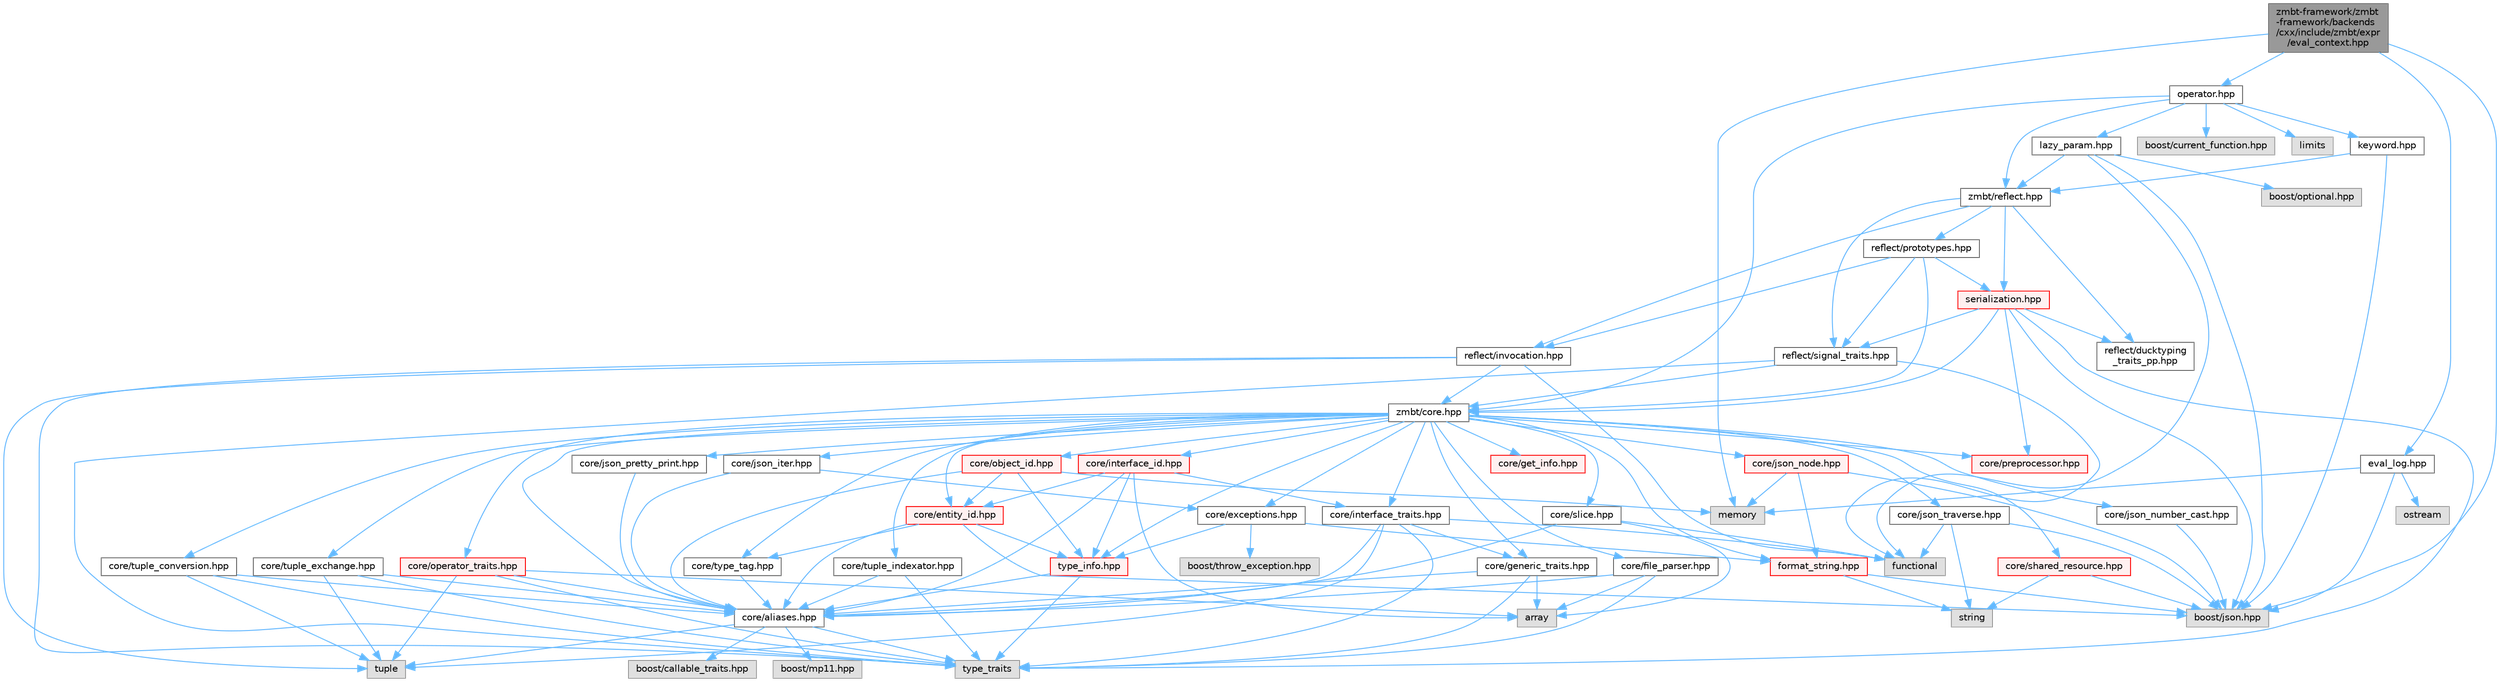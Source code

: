 digraph "zmbt-framework/zmbt-framework/backends/cxx/include/zmbt/expr/eval_context.hpp"
{
 // LATEX_PDF_SIZE
  bgcolor="transparent";
  edge [fontname=Helvetica,fontsize=10,labelfontname=Helvetica,labelfontsize=10];
  node [fontname=Helvetica,fontsize=10,shape=box,height=0.2,width=0.4];
  Node1 [id="Node000001",label="zmbt-framework/zmbt\l-framework/backends\l/cxx/include/zmbt/expr\l/eval_context.hpp",height=0.2,width=0.4,color="gray40", fillcolor="grey60", style="filled", fontcolor="black",tooltip=" "];
  Node1 -> Node2 [id="edge1_Node000001_Node000002",color="steelblue1",style="solid",tooltip=" "];
  Node2 [id="Node000002",label="memory",height=0.2,width=0.4,color="grey60", fillcolor="#E0E0E0", style="filled",tooltip=" "];
  Node1 -> Node3 [id="edge2_Node000001_Node000003",color="steelblue1",style="solid",tooltip=" "];
  Node3 [id="Node000003",label="boost/json.hpp",height=0.2,width=0.4,color="grey60", fillcolor="#E0E0E0", style="filled",tooltip=" "];
  Node1 -> Node4 [id="edge3_Node000001_Node000004",color="steelblue1",style="solid",tooltip=" "];
  Node4 [id="Node000004",label="operator.hpp",height=0.2,width=0.4,color="grey40", fillcolor="white", style="filled",URL="$operator_8hpp.html",tooltip=" "];
  Node4 -> Node5 [id="edge4_Node000004_Node000005",color="steelblue1",style="solid",tooltip=" "];
  Node5 [id="Node000005",label="limits",height=0.2,width=0.4,color="grey60", fillcolor="#E0E0E0", style="filled",tooltip=" "];
  Node4 -> Node6 [id="edge5_Node000004_Node000006",color="steelblue1",style="solid",tooltip=" "];
  Node6 [id="Node000006",label="zmbt/core.hpp",height=0.2,width=0.4,color="grey40", fillcolor="white", style="filled",URL="$core_8hpp.html",tooltip=" "];
  Node6 -> Node7 [id="edge6_Node000006_Node000007",color="steelblue1",style="solid",tooltip=" "];
  Node7 [id="Node000007",label="core/aliases.hpp",height=0.2,width=0.4,color="grey40", fillcolor="white", style="filled",URL="$aliases_8hpp.html",tooltip=" "];
  Node7 -> Node8 [id="edge7_Node000007_Node000008",color="steelblue1",style="solid",tooltip=" "];
  Node8 [id="Node000008",label="type_traits",height=0.2,width=0.4,color="grey60", fillcolor="#E0E0E0", style="filled",tooltip=" "];
  Node7 -> Node9 [id="edge8_Node000007_Node000009",color="steelblue1",style="solid",tooltip=" "];
  Node9 [id="Node000009",label="tuple",height=0.2,width=0.4,color="grey60", fillcolor="#E0E0E0", style="filled",tooltip=" "];
  Node7 -> Node10 [id="edge9_Node000007_Node000010",color="steelblue1",style="solid",tooltip=" "];
  Node10 [id="Node000010",label="boost/callable_traits.hpp",height=0.2,width=0.4,color="grey60", fillcolor="#E0E0E0", style="filled",tooltip=" "];
  Node7 -> Node11 [id="edge10_Node000007_Node000011",color="steelblue1",style="solid",tooltip=" "];
  Node11 [id="Node000011",label="boost/mp11.hpp",height=0.2,width=0.4,color="grey60", fillcolor="#E0E0E0", style="filled",tooltip=" "];
  Node6 -> Node12 [id="edge11_Node000006_Node000012",color="steelblue1",style="solid",tooltip=" "];
  Node12 [id="Node000012",label="core/exceptions.hpp",height=0.2,width=0.4,color="grey40", fillcolor="white", style="filled",URL="$core_2exceptions_8hpp.html",tooltip=" "];
  Node12 -> Node13 [id="edge12_Node000012_Node000013",color="steelblue1",style="solid",tooltip=" "];
  Node13 [id="Node000013",label="boost/throw_exception.hpp",height=0.2,width=0.4,color="grey60", fillcolor="#E0E0E0", style="filled",tooltip=" "];
  Node12 -> Node14 [id="edge13_Node000012_Node000014",color="steelblue1",style="solid",tooltip=" "];
  Node14 [id="Node000014",label="format_string.hpp",height=0.2,width=0.4,color="red", fillcolor="#FFF0F0", style="filled",URL="$format__string_8hpp.html",tooltip=" "];
  Node14 -> Node3 [id="edge14_Node000014_Node000003",color="steelblue1",style="solid",tooltip=" "];
  Node14 -> Node15 [id="edge15_Node000014_Node000015",color="steelblue1",style="solid",tooltip=" "];
  Node15 [id="Node000015",label="string",height=0.2,width=0.4,color="grey60", fillcolor="#E0E0E0", style="filled",tooltip=" "];
  Node12 -> Node17 [id="edge16_Node000012_Node000017",color="steelblue1",style="solid",tooltip=" "];
  Node17 [id="Node000017",label="type_info.hpp",height=0.2,width=0.4,color="red", fillcolor="#FFF0F0", style="filled",URL="$type__info_8hpp.html",tooltip=" "];
  Node17 -> Node8 [id="edge17_Node000017_Node000008",color="steelblue1",style="solid",tooltip=" "];
  Node17 -> Node7 [id="edge18_Node000017_Node000007",color="steelblue1",style="solid",tooltip=" "];
  Node6 -> Node19 [id="edge19_Node000006_Node000019",color="steelblue1",style="solid",tooltip=" "];
  Node19 [id="Node000019",label="core/file_parser.hpp",height=0.2,width=0.4,color="grey40", fillcolor="white", style="filled",URL="$file__parser_8hpp.html",tooltip=" "];
  Node19 -> Node20 [id="edge20_Node000019_Node000020",color="steelblue1",style="solid",tooltip=" "];
  Node20 [id="Node000020",label="array",height=0.2,width=0.4,color="grey60", fillcolor="#E0E0E0", style="filled",tooltip=" "];
  Node19 -> Node8 [id="edge21_Node000019_Node000008",color="steelblue1",style="solid",tooltip=" "];
  Node19 -> Node7 [id="edge22_Node000019_Node000007",color="steelblue1",style="solid",tooltip=" "];
  Node6 -> Node14 [id="edge23_Node000006_Node000014",color="steelblue1",style="solid",tooltip=" "];
  Node6 -> Node21 [id="edge24_Node000006_Node000021",color="steelblue1",style="solid",tooltip=" "];
  Node21 [id="Node000021",label="core/generic_traits.hpp",height=0.2,width=0.4,color="grey40", fillcolor="white", style="filled",URL="$generic__traits_8hpp.html",tooltip=" "];
  Node21 -> Node8 [id="edge25_Node000021_Node000008",color="steelblue1",style="solid",tooltip=" "];
  Node21 -> Node20 [id="edge26_Node000021_Node000020",color="steelblue1",style="solid",tooltip=" "];
  Node21 -> Node7 [id="edge27_Node000021_Node000007",color="steelblue1",style="solid",tooltip=" "];
  Node6 -> Node22 [id="edge28_Node000006_Node000022",color="steelblue1",style="solid",tooltip=" "];
  Node22 [id="Node000022",label="core/get_info.hpp",height=0.2,width=0.4,color="red", fillcolor="#FFF0F0", style="filled",URL="$get__info_8hpp.html",tooltip=" "];
  Node6 -> Node24 [id="edge29_Node000006_Node000024",color="steelblue1",style="solid",tooltip=" "];
  Node24 [id="Node000024",label="core/interface_traits.hpp",height=0.2,width=0.4,color="grey40", fillcolor="white", style="filled",URL="$interface__traits_8hpp.html",tooltip=" "];
  Node24 -> Node25 [id="edge30_Node000024_Node000025",color="steelblue1",style="solid",tooltip=" "];
  Node25 [id="Node000025",label="functional",height=0.2,width=0.4,color="grey60", fillcolor="#E0E0E0", style="filled",tooltip=" "];
  Node24 -> Node9 [id="edge31_Node000024_Node000009",color="steelblue1",style="solid",tooltip=" "];
  Node24 -> Node8 [id="edge32_Node000024_Node000008",color="steelblue1",style="solid",tooltip=" "];
  Node24 -> Node7 [id="edge33_Node000024_Node000007",color="steelblue1",style="solid",tooltip=" "];
  Node24 -> Node21 [id="edge34_Node000024_Node000021",color="steelblue1",style="solid",tooltip=" "];
  Node6 -> Node26 [id="edge35_Node000006_Node000026",color="steelblue1",style="solid",tooltip=" "];
  Node26 [id="Node000026",label="core/json_iter.hpp",height=0.2,width=0.4,color="grey40", fillcolor="white", style="filled",URL="$json__iter_8hpp.html",tooltip=" "];
  Node26 -> Node7 [id="edge36_Node000026_Node000007",color="steelblue1",style="solid",tooltip=" "];
  Node26 -> Node12 [id="edge37_Node000026_Node000012",color="steelblue1",style="solid",tooltip=" "];
  Node6 -> Node27 [id="edge38_Node000006_Node000027",color="steelblue1",style="solid",tooltip=" "];
  Node27 [id="Node000027",label="core/json_node.hpp",height=0.2,width=0.4,color="red", fillcolor="#FFF0F0", style="filled",URL="$json__node_8hpp.html",tooltip=" "];
  Node27 -> Node3 [id="edge39_Node000027_Node000003",color="steelblue1",style="solid",tooltip=" "];
  Node27 -> Node2 [id="edge40_Node000027_Node000002",color="steelblue1",style="solid",tooltip=" "];
  Node27 -> Node14 [id="edge41_Node000027_Node000014",color="steelblue1",style="solid",tooltip=" "];
  Node6 -> Node30 [id="edge42_Node000006_Node000030",color="steelblue1",style="solid",tooltip=" "];
  Node30 [id="Node000030",label="core/json_number_cast.hpp",height=0.2,width=0.4,color="grey40", fillcolor="white", style="filled",URL="$json__number__cast_8hpp.html",tooltip=" "];
  Node30 -> Node3 [id="edge43_Node000030_Node000003",color="steelblue1",style="solid",tooltip=" "];
  Node6 -> Node31 [id="edge44_Node000006_Node000031",color="steelblue1",style="solid",tooltip=" "];
  Node31 [id="Node000031",label="core/json_traverse.hpp",height=0.2,width=0.4,color="grey40", fillcolor="white", style="filled",URL="$json__traverse_8hpp.html",tooltip=" "];
  Node31 -> Node25 [id="edge45_Node000031_Node000025",color="steelblue1",style="solid",tooltip=" "];
  Node31 -> Node15 [id="edge46_Node000031_Node000015",color="steelblue1",style="solid",tooltip=" "];
  Node31 -> Node3 [id="edge47_Node000031_Node000003",color="steelblue1",style="solid",tooltip=" "];
  Node6 -> Node32 [id="edge48_Node000006_Node000032",color="steelblue1",style="solid",tooltip=" "];
  Node32 [id="Node000032",label="core/json_pretty_print.hpp",height=0.2,width=0.4,color="grey40", fillcolor="white", style="filled",URL="$json__pretty__print_8hpp.html",tooltip=" "];
  Node32 -> Node7 [id="edge49_Node000032_Node000007",color="steelblue1",style="solid",tooltip=" "];
  Node6 -> Node33 [id="edge50_Node000006_Node000033",color="steelblue1",style="solid",tooltip=" "];
  Node33 [id="Node000033",label="core/slice.hpp",height=0.2,width=0.4,color="grey40", fillcolor="white", style="filled",URL="$slice_8hpp.html",tooltip=" "];
  Node33 -> Node20 [id="edge51_Node000033_Node000020",color="steelblue1",style="solid",tooltip=" "];
  Node33 -> Node25 [id="edge52_Node000033_Node000025",color="steelblue1",style="solid",tooltip=" "];
  Node33 -> Node7 [id="edge53_Node000033_Node000007",color="steelblue1",style="solid",tooltip=" "];
  Node6 -> Node34 [id="edge54_Node000006_Node000034",color="steelblue1",style="solid",tooltip=" "];
  Node34 [id="Node000034",label="core/preprocessor.hpp",height=0.2,width=0.4,color="red", fillcolor="#FFF0F0", style="filled",URL="$preprocessor_8hpp.html",tooltip="type traits to check serialization compatibility"];
  Node6 -> Node36 [id="edge55_Node000006_Node000036",color="steelblue1",style="solid",tooltip=" "];
  Node36 [id="Node000036",label="core/operator_traits.hpp",height=0.2,width=0.4,color="red", fillcolor="#FFF0F0", style="filled",URL="$operator__traits_8hpp.html",tooltip=" "];
  Node36 -> Node20 [id="edge56_Node000036_Node000020",color="steelblue1",style="solid",tooltip=" "];
  Node36 -> Node8 [id="edge57_Node000036_Node000008",color="steelblue1",style="solid",tooltip=" "];
  Node36 -> Node9 [id="edge58_Node000036_Node000009",color="steelblue1",style="solid",tooltip=" "];
  Node36 -> Node7 [id="edge59_Node000036_Node000007",color="steelblue1",style="solid",tooltip=" "];
  Node6 -> Node43 [id="edge60_Node000006_Node000043",color="steelblue1",style="solid",tooltip=" "];
  Node43 [id="Node000043",label="core/shared_resource.hpp",height=0.2,width=0.4,color="red", fillcolor="#FFF0F0", style="filled",URL="$shared__resource_8hpp.html",tooltip=" "];
  Node43 -> Node3 [id="edge61_Node000043_Node000003",color="steelblue1",style="solid",tooltip=" "];
  Node43 -> Node15 [id="edge62_Node000043_Node000015",color="steelblue1",style="solid",tooltip=" "];
  Node6 -> Node44 [id="edge63_Node000006_Node000044",color="steelblue1",style="solid",tooltip=" "];
  Node44 [id="Node000044",label="core/tuple_conversion.hpp",height=0.2,width=0.4,color="grey40", fillcolor="white", style="filled",URL="$tuple__conversion_8hpp.html",tooltip=" "];
  Node44 -> Node9 [id="edge64_Node000044_Node000009",color="steelblue1",style="solid",tooltip=" "];
  Node44 -> Node8 [id="edge65_Node000044_Node000008",color="steelblue1",style="solid",tooltip=" "];
  Node44 -> Node7 [id="edge66_Node000044_Node000007",color="steelblue1",style="solid",tooltip=" "];
  Node6 -> Node45 [id="edge67_Node000006_Node000045",color="steelblue1",style="solid",tooltip=" "];
  Node45 [id="Node000045",label="core/tuple_exchange.hpp",height=0.2,width=0.4,color="grey40", fillcolor="white", style="filled",URL="$tuple__exchange_8hpp.html",tooltip=" "];
  Node45 -> Node9 [id="edge68_Node000045_Node000009",color="steelblue1",style="solid",tooltip=" "];
  Node45 -> Node8 [id="edge69_Node000045_Node000008",color="steelblue1",style="solid",tooltip=" "];
  Node45 -> Node7 [id="edge70_Node000045_Node000007",color="steelblue1",style="solid",tooltip=" "];
  Node6 -> Node46 [id="edge71_Node000006_Node000046",color="steelblue1",style="solid",tooltip=" "];
  Node46 [id="Node000046",label="core/tuple_indexator.hpp",height=0.2,width=0.4,color="grey40", fillcolor="white", style="filled",URL="$tuple__indexator_8hpp.html",tooltip=" "];
  Node46 -> Node8 [id="edge72_Node000046_Node000008",color="steelblue1",style="solid",tooltip=" "];
  Node46 -> Node7 [id="edge73_Node000046_Node000007",color="steelblue1",style="solid",tooltip=" "];
  Node6 -> Node17 [id="edge74_Node000006_Node000017",color="steelblue1",style="solid",tooltip=" "];
  Node6 -> Node47 [id="edge75_Node000006_Node000047",color="steelblue1",style="solid",tooltip=" "];
  Node47 [id="Node000047",label="core/type_tag.hpp",height=0.2,width=0.4,color="grey40", fillcolor="white", style="filled",URL="$type__tag_8hpp.html",tooltip=" "];
  Node47 -> Node7 [id="edge76_Node000047_Node000007",color="steelblue1",style="solid",tooltip=" "];
  Node6 -> Node48 [id="edge77_Node000006_Node000048",color="steelblue1",style="solid",tooltip=" "];
  Node48 [id="Node000048",label="core/entity_id.hpp",height=0.2,width=0.4,color="red", fillcolor="#FFF0F0", style="filled",URL="$entity__id_8hpp.html",tooltip=" "];
  Node48 -> Node3 [id="edge78_Node000048_Node000003",color="steelblue1",style="solid",tooltip=" "];
  Node48 -> Node7 [id="edge79_Node000048_Node000007",color="steelblue1",style="solid",tooltip=" "];
  Node48 -> Node47 [id="edge80_Node000048_Node000047",color="steelblue1",style="solid",tooltip=" "];
  Node48 -> Node17 [id="edge81_Node000048_Node000017",color="steelblue1",style="solid",tooltip=" "];
  Node6 -> Node51 [id="edge82_Node000006_Node000051",color="steelblue1",style="solid",tooltip=" "];
  Node51 [id="Node000051",label="core/interface_id.hpp",height=0.2,width=0.4,color="red", fillcolor="#FFF0F0", style="filled",URL="$interface__id_8hpp.html",tooltip=" "];
  Node51 -> Node20 [id="edge83_Node000051_Node000020",color="steelblue1",style="solid",tooltip=" "];
  Node51 -> Node7 [id="edge84_Node000051_Node000007",color="steelblue1",style="solid",tooltip=" "];
  Node51 -> Node48 [id="edge85_Node000051_Node000048",color="steelblue1",style="solid",tooltip=" "];
  Node51 -> Node24 [id="edge86_Node000051_Node000024",color="steelblue1",style="solid",tooltip=" "];
  Node51 -> Node17 [id="edge87_Node000051_Node000017",color="steelblue1",style="solid",tooltip=" "];
  Node6 -> Node55 [id="edge88_Node000006_Node000055",color="steelblue1",style="solid",tooltip=" "];
  Node55 [id="Node000055",label="core/object_id.hpp",height=0.2,width=0.4,color="red", fillcolor="#FFF0F0", style="filled",URL="$object__id_8hpp.html",tooltip=" "];
  Node55 -> Node2 [id="edge89_Node000055_Node000002",color="steelblue1",style="solid",tooltip=" "];
  Node55 -> Node7 [id="edge90_Node000055_Node000007",color="steelblue1",style="solid",tooltip=" "];
  Node55 -> Node48 [id="edge91_Node000055_Node000048",color="steelblue1",style="solid",tooltip=" "];
  Node55 -> Node17 [id="edge92_Node000055_Node000017",color="steelblue1",style="solid",tooltip=" "];
  Node4 -> Node56 [id="edge93_Node000004_Node000056",color="steelblue1",style="solid",tooltip=" "];
  Node56 [id="Node000056",label="zmbt/reflect.hpp",height=0.2,width=0.4,color="grey40", fillcolor="white", style="filled",URL="$reflect_8hpp.html",tooltip=" "];
  Node56 -> Node57 [id="edge94_Node000056_Node000057",color="steelblue1",style="solid",tooltip=" "];
  Node57 [id="Node000057",label="reflect/ducktyping\l_traits_pp.hpp",height=0.2,width=0.4,color="grey40", fillcolor="white", style="filled",URL="$ducktyping__traits__pp_8hpp.html",tooltip=" "];
  Node56 -> Node58 [id="edge95_Node000056_Node000058",color="steelblue1",style="solid",tooltip=" "];
  Node58 [id="Node000058",label="reflect/signal_traits.hpp",height=0.2,width=0.4,color="grey40", fillcolor="white", style="filled",URL="$signal__traits_8hpp.html",tooltip=" "];
  Node58 -> Node25 [id="edge96_Node000058_Node000025",color="steelblue1",style="solid",tooltip=" "];
  Node58 -> Node8 [id="edge97_Node000058_Node000008",color="steelblue1",style="solid",tooltip=" "];
  Node58 -> Node6 [id="edge98_Node000058_Node000006",color="steelblue1",style="solid",tooltip=" "];
  Node56 -> Node59 [id="edge99_Node000056_Node000059",color="steelblue1",style="solid",tooltip=" "];
  Node59 [id="Node000059",label="reflect/invocation.hpp",height=0.2,width=0.4,color="grey40", fillcolor="white", style="filled",URL="$invocation_8hpp.html",tooltip=" "];
  Node59 -> Node25 [id="edge100_Node000059_Node000025",color="steelblue1",style="solid",tooltip=" "];
  Node59 -> Node9 [id="edge101_Node000059_Node000009",color="steelblue1",style="solid",tooltip=" "];
  Node59 -> Node8 [id="edge102_Node000059_Node000008",color="steelblue1",style="solid",tooltip=" "];
  Node59 -> Node6 [id="edge103_Node000059_Node000006",color="steelblue1",style="solid",tooltip=" "];
  Node56 -> Node60 [id="edge104_Node000056_Node000060",color="steelblue1",style="solid",tooltip=" "];
  Node60 [id="Node000060",label="reflect/prototypes.hpp",height=0.2,width=0.4,color="grey40", fillcolor="white", style="filled",URL="$prototypes_8hpp.html",tooltip=" "];
  Node60 -> Node6 [id="edge105_Node000060_Node000006",color="steelblue1",style="solid",tooltip=" "];
  Node60 -> Node58 [id="edge106_Node000060_Node000058",color="steelblue1",style="solid",tooltip=" "];
  Node60 -> Node61 [id="edge107_Node000060_Node000061",color="steelblue1",style="solid",tooltip=" "];
  Node61 [id="Node000061",label="serialization.hpp",height=0.2,width=0.4,color="red", fillcolor="#FFF0F0", style="filled",URL="$serialization_8hpp.html",tooltip=" "];
  Node61 -> Node8 [id="edge108_Node000061_Node000008",color="steelblue1",style="solid",tooltip=" "];
  Node61 -> Node3 [id="edge109_Node000061_Node000003",color="steelblue1",style="solid",tooltip=" "];
  Node61 -> Node34 [id="edge110_Node000061_Node000034",color="steelblue1",style="solid",tooltip=" "];
  Node61 -> Node6 [id="edge111_Node000061_Node000006",color="steelblue1",style="solid",tooltip=" "];
  Node61 -> Node57 [id="edge112_Node000061_Node000057",color="steelblue1",style="solid",tooltip=" "];
  Node61 -> Node58 [id="edge113_Node000061_Node000058",color="steelblue1",style="solid",tooltip=" "];
  Node60 -> Node59 [id="edge114_Node000060_Node000059",color="steelblue1",style="solid",tooltip=" "];
  Node56 -> Node61 [id="edge115_Node000056_Node000061",color="steelblue1",style="solid",tooltip=" "];
  Node4 -> Node65 [id="edge116_Node000004_Node000065",color="steelblue1",style="solid",tooltip=" "];
  Node65 [id="Node000065",label="keyword.hpp",height=0.2,width=0.4,color="grey40", fillcolor="white", style="filled",URL="$keyword_8hpp.html",tooltip=" "];
  Node65 -> Node3 [id="edge117_Node000065_Node000003",color="steelblue1",style="solid",tooltip=" "];
  Node65 -> Node56 [id="edge118_Node000065_Node000056",color="steelblue1",style="solid",tooltip=" "];
  Node4 -> Node66 [id="edge119_Node000004_Node000066",color="steelblue1",style="solid",tooltip=" "];
  Node66 [id="Node000066",label="lazy_param.hpp",height=0.2,width=0.4,color="grey40", fillcolor="white", style="filled",URL="$lazy__param_8hpp.html",tooltip=" "];
  Node66 -> Node25 [id="edge120_Node000066_Node000025",color="steelblue1",style="solid",tooltip=" "];
  Node66 -> Node67 [id="edge121_Node000066_Node000067",color="steelblue1",style="solid",tooltip=" "];
  Node67 [id="Node000067",label="boost/optional.hpp",height=0.2,width=0.4,color="grey60", fillcolor="#E0E0E0", style="filled",tooltip=" "];
  Node66 -> Node3 [id="edge122_Node000066_Node000003",color="steelblue1",style="solid",tooltip=" "];
  Node66 -> Node56 [id="edge123_Node000066_Node000056",color="steelblue1",style="solid",tooltip=" "];
  Node4 -> Node68 [id="edge124_Node000004_Node000068",color="steelblue1",style="solid",tooltip=" "];
  Node68 [id="Node000068",label="boost/current_function.hpp",height=0.2,width=0.4,color="grey60", fillcolor="#E0E0E0", style="filled",tooltip=" "];
  Node1 -> Node69 [id="edge125_Node000001_Node000069",color="steelblue1",style="solid",tooltip=" "];
  Node69 [id="Node000069",label="eval_log.hpp",height=0.2,width=0.4,color="grey40", fillcolor="white", style="filled",URL="$eval__log_8hpp.html",tooltip=" "];
  Node69 -> Node2 [id="edge126_Node000069_Node000002",color="steelblue1",style="solid",tooltip=" "];
  Node69 -> Node70 [id="edge127_Node000069_Node000070",color="steelblue1",style="solid",tooltip=" "];
  Node70 [id="Node000070",label="ostream",height=0.2,width=0.4,color="grey60", fillcolor="#E0E0E0", style="filled",tooltip=" "];
  Node69 -> Node3 [id="edge128_Node000069_Node000003",color="steelblue1",style="solid",tooltip=" "];
}
